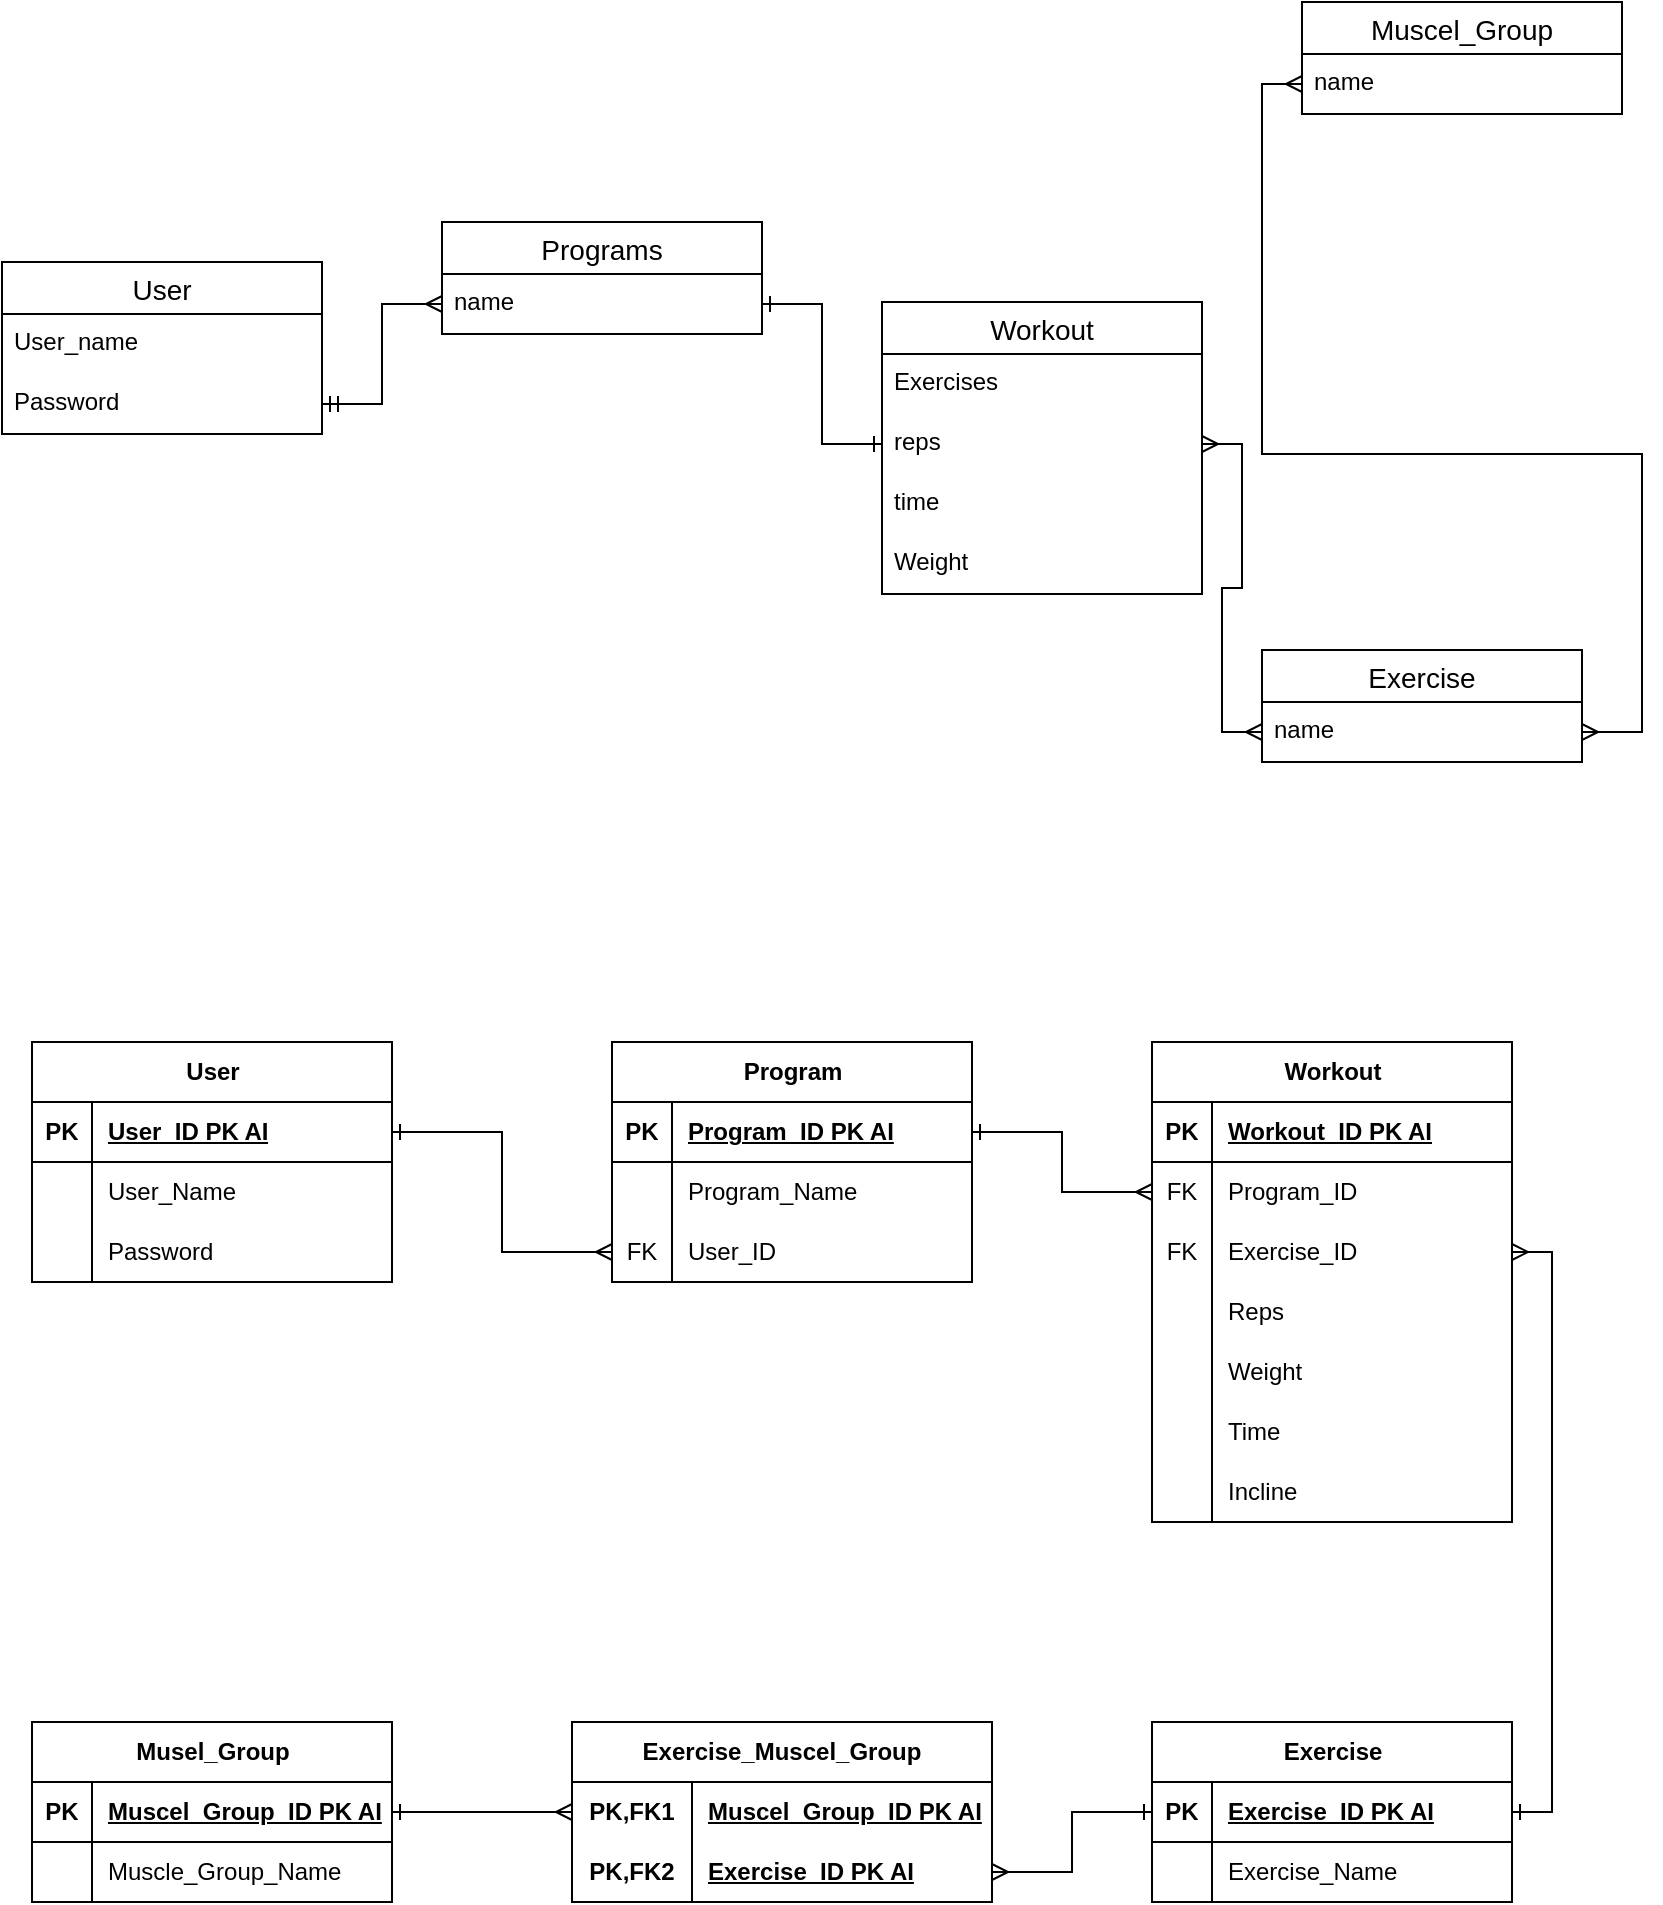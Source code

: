 <mxfile version="22.1.21" type="device">
  <diagram id="R2lEEEUBdFMjLlhIrx00" name="Page-1">
    <mxGraphModel dx="1434" dy="738" grid="1" gridSize="10" guides="1" tooltips="1" connect="1" arrows="1" fold="1" page="1" pageScale="1" pageWidth="850" pageHeight="1100" math="0" shadow="0" extFonts="Permanent Marker^https://fonts.googleapis.com/css?family=Permanent+Marker">
      <root>
        <mxCell id="0" />
        <mxCell id="1" parent="0" />
        <mxCell id="knaeTjWjTSqVI8yWVU_t-1" value="Exercise" style="swimlane;fontStyle=0;childLayout=stackLayout;horizontal=1;startSize=26;horizontalStack=0;resizeParent=1;resizeParentMax=0;resizeLast=0;collapsible=1;marginBottom=0;align=center;fontSize=14;" parent="1" vertex="1">
          <mxGeometry x="660" y="364" width="160" height="56" as="geometry" />
        </mxCell>
        <mxCell id="knaeTjWjTSqVI8yWVU_t-2" value="name" style="text;strokeColor=none;fillColor=none;spacingLeft=4;spacingRight=4;overflow=hidden;rotatable=0;points=[[0,0.5],[1,0.5]];portConstraint=eastwest;fontSize=12;whiteSpace=wrap;html=1;" parent="knaeTjWjTSqVI8yWVU_t-1" vertex="1">
          <mxGeometry y="26" width="160" height="30" as="geometry" />
        </mxCell>
        <mxCell id="knaeTjWjTSqVI8yWVU_t-5" value="Muscel_Group" style="swimlane;fontStyle=0;childLayout=stackLayout;horizontal=1;startSize=26;horizontalStack=0;resizeParent=1;resizeParentMax=0;resizeLast=0;collapsible=1;marginBottom=0;align=center;fontSize=14;" parent="1" vertex="1">
          <mxGeometry x="680" y="40" width="160" height="56" as="geometry" />
        </mxCell>
        <mxCell id="knaeTjWjTSqVI8yWVU_t-6" value="name" style="text;strokeColor=none;fillColor=none;spacingLeft=4;spacingRight=4;overflow=hidden;rotatable=0;points=[[0,0.5],[1,0.5]];portConstraint=eastwest;fontSize=12;whiteSpace=wrap;html=1;" parent="knaeTjWjTSqVI8yWVU_t-5" vertex="1">
          <mxGeometry y="26" width="160" height="30" as="geometry" />
        </mxCell>
        <mxCell id="knaeTjWjTSqVI8yWVU_t-9" value="Programs" style="swimlane;fontStyle=0;childLayout=stackLayout;horizontal=1;startSize=26;horizontalStack=0;resizeParent=1;resizeParentMax=0;resizeLast=0;collapsible=1;marginBottom=0;align=center;fontSize=14;" parent="1" vertex="1">
          <mxGeometry x="250" y="150" width="160" height="56" as="geometry" />
        </mxCell>
        <mxCell id="knaeTjWjTSqVI8yWVU_t-10" value="name" style="text;strokeColor=none;fillColor=none;spacingLeft=4;spacingRight=4;overflow=hidden;rotatable=0;points=[[0,0.5],[1,0.5]];portConstraint=eastwest;fontSize=12;whiteSpace=wrap;html=1;" parent="knaeTjWjTSqVI8yWVU_t-9" vertex="1">
          <mxGeometry y="26" width="160" height="30" as="geometry" />
        </mxCell>
        <mxCell id="knaeTjWjTSqVI8yWVU_t-23" style="edgeStyle=orthogonalEdgeStyle;rounded=0;orthogonalLoop=1;jettySize=auto;html=1;exitX=1;exitY=0.5;exitDx=0;exitDy=0;entryX=0;entryY=0.5;entryDx=0;entryDy=0;endArrow=ERmany;endFill=0;startArrow=ERmany;startFill=0;" parent="1" target="knaeTjWjTSqVI8yWVU_t-6" edge="1" source="knaeTjWjTSqVI8yWVU_t-2">
          <mxGeometry relative="1" as="geometry">
            <mxPoint x="680" y="111" as="targetPoint" />
            <mxPoint x="820" y="435" as="sourcePoint" />
            <Array as="points">
              <mxPoint x="850" y="405" />
              <mxPoint x="850" y="266" />
              <mxPoint x="660" y="266" />
              <mxPoint x="660" y="81" />
            </Array>
          </mxGeometry>
        </mxCell>
        <mxCell id="knaeTjWjTSqVI8yWVU_t-28" value="User" style="swimlane;fontStyle=0;childLayout=stackLayout;horizontal=1;startSize=26;horizontalStack=0;resizeParent=1;resizeParentMax=0;resizeLast=0;collapsible=1;marginBottom=0;align=center;fontSize=14;" parent="1" vertex="1">
          <mxGeometry x="30" y="170" width="160" height="86" as="geometry" />
        </mxCell>
        <mxCell id="knaeTjWjTSqVI8yWVU_t-30" value="User_name" style="text;strokeColor=none;fillColor=none;spacingLeft=4;spacingRight=4;overflow=hidden;rotatable=0;points=[[0,0.5],[1,0.5]];portConstraint=eastwest;fontSize=12;whiteSpace=wrap;html=1;" parent="knaeTjWjTSqVI8yWVU_t-28" vertex="1">
          <mxGeometry y="26" width="160" height="30" as="geometry" />
        </mxCell>
        <mxCell id="knaeTjWjTSqVI8yWVU_t-31" value="Password" style="text;strokeColor=none;fillColor=none;spacingLeft=4;spacingRight=4;overflow=hidden;rotatable=0;points=[[0,0.5],[1,0.5]];portConstraint=eastwest;fontSize=12;whiteSpace=wrap;html=1;" parent="knaeTjWjTSqVI8yWVU_t-28" vertex="1">
          <mxGeometry y="56" width="160" height="30" as="geometry" />
        </mxCell>
        <mxCell id="knaeTjWjTSqVI8yWVU_t-34" style="edgeStyle=orthogonalEdgeStyle;rounded=0;orthogonalLoop=1;jettySize=auto;html=1;exitX=1;exitY=0.5;exitDx=0;exitDy=0;entryX=0;entryY=0.5;entryDx=0;entryDy=0;endArrow=ERmany;endFill=0;startArrow=ERmandOne;startFill=0;" parent="1" source="knaeTjWjTSqVI8yWVU_t-31" target="knaeTjWjTSqVI8yWVU_t-10" edge="1">
          <mxGeometry relative="1" as="geometry">
            <mxPoint x="360" y="331" as="targetPoint" />
          </mxGeometry>
        </mxCell>
        <mxCell id="knaeTjWjTSqVI8yWVU_t-35" value="Workout" style="swimlane;fontStyle=0;childLayout=stackLayout;horizontal=1;startSize=26;horizontalStack=0;resizeParent=1;resizeParentMax=0;resizeLast=0;collapsible=1;marginBottom=0;align=center;fontSize=14;" parent="1" vertex="1">
          <mxGeometry x="470" y="190" width="160" height="146" as="geometry" />
        </mxCell>
        <mxCell id="knaeTjWjTSqVI8yWVU_t-36" value="Exercises" style="text;strokeColor=none;fillColor=none;spacingLeft=4;spacingRight=4;overflow=hidden;rotatable=0;points=[[0,0.5],[1,0.5]];portConstraint=eastwest;fontSize=12;whiteSpace=wrap;html=1;" parent="knaeTjWjTSqVI8yWVU_t-35" vertex="1">
          <mxGeometry y="26" width="160" height="30" as="geometry" />
        </mxCell>
        <mxCell id="knaeTjWjTSqVI8yWVU_t-37" value="reps" style="text;strokeColor=none;fillColor=none;spacingLeft=4;spacingRight=4;overflow=hidden;rotatable=0;points=[[0,0.5],[1,0.5]];portConstraint=eastwest;fontSize=12;whiteSpace=wrap;html=1;" parent="knaeTjWjTSqVI8yWVU_t-35" vertex="1">
          <mxGeometry y="56" width="160" height="30" as="geometry" />
        </mxCell>
        <mxCell id="knaeTjWjTSqVI8yWVU_t-38" value="time" style="text;strokeColor=none;fillColor=none;spacingLeft=4;spacingRight=4;overflow=hidden;rotatable=0;points=[[0,0.5],[1,0.5]];portConstraint=eastwest;fontSize=12;whiteSpace=wrap;html=1;" parent="knaeTjWjTSqVI8yWVU_t-35" vertex="1">
          <mxGeometry y="86" width="160" height="30" as="geometry" />
        </mxCell>
        <mxCell id="knaeTjWjTSqVI8yWVU_t-39" value="Weight" style="text;strokeColor=none;fillColor=none;spacingLeft=4;spacingRight=4;overflow=hidden;rotatable=0;points=[[0,0.5],[1,0.5]];portConstraint=eastwest;fontSize=12;whiteSpace=wrap;html=1;" parent="knaeTjWjTSqVI8yWVU_t-35" vertex="1">
          <mxGeometry y="116" width="160" height="30" as="geometry" />
        </mxCell>
        <mxCell id="knaeTjWjTSqVI8yWVU_t-44" style="edgeStyle=orthogonalEdgeStyle;rounded=0;orthogonalLoop=1;jettySize=auto;html=1;entryX=1;entryY=0.5;entryDx=0;entryDy=0;endArrow=ERmany;endFill=0;startArrow=ERmany;startFill=0;exitX=0;exitY=0.5;exitDx=0;exitDy=0;" parent="1" source="knaeTjWjTSqVI8yWVU_t-2" target="knaeTjWjTSqVI8yWVU_t-37" edge="1">
          <mxGeometry relative="1" as="geometry">
            <mxPoint x="660" y="435" as="sourcePoint" />
          </mxGeometry>
        </mxCell>
        <mxCell id="knaeTjWjTSqVI8yWVU_t-45" style="edgeStyle=orthogonalEdgeStyle;rounded=0;orthogonalLoop=1;jettySize=auto;html=1;exitX=0;exitY=0.5;exitDx=0;exitDy=0;entryX=1;entryY=0.5;entryDx=0;entryDy=0;endArrow=ERone;endFill=0;startArrow=ERone;startFill=0;" parent="1" source="knaeTjWjTSqVI8yWVU_t-37" target="knaeTjWjTSqVI8yWVU_t-10" edge="1">
          <mxGeometry relative="1" as="geometry" />
        </mxCell>
        <mxCell id="HT479ti-aHs7wl21os6A-25" value="User" style="shape=table;startSize=30;container=1;collapsible=1;childLayout=tableLayout;fixedRows=1;rowLines=0;fontStyle=1;align=center;resizeLast=1;html=1;" parent="1" vertex="1">
          <mxGeometry x="45" y="560" width="180" height="120" as="geometry" />
        </mxCell>
        <mxCell id="HT479ti-aHs7wl21os6A-26" value="" style="shape=tableRow;horizontal=0;startSize=0;swimlaneHead=0;swimlaneBody=0;fillColor=none;collapsible=0;dropTarget=0;points=[[0,0.5],[1,0.5]];portConstraint=eastwest;top=0;left=0;right=0;bottom=1;" parent="HT479ti-aHs7wl21os6A-25" vertex="1">
          <mxGeometry y="30" width="180" height="30" as="geometry" />
        </mxCell>
        <mxCell id="HT479ti-aHs7wl21os6A-27" value="PK" style="shape=partialRectangle;connectable=0;fillColor=none;top=0;left=0;bottom=0;right=0;fontStyle=1;overflow=hidden;whiteSpace=wrap;html=1;" parent="HT479ti-aHs7wl21os6A-26" vertex="1">
          <mxGeometry width="30" height="30" as="geometry">
            <mxRectangle width="30" height="30" as="alternateBounds" />
          </mxGeometry>
        </mxCell>
        <mxCell id="HT479ti-aHs7wl21os6A-28" value="User_ID PK AI" style="shape=partialRectangle;connectable=0;fillColor=none;top=0;left=0;bottom=0;right=0;align=left;spacingLeft=6;fontStyle=5;overflow=hidden;whiteSpace=wrap;html=1;" parent="HT479ti-aHs7wl21os6A-26" vertex="1">
          <mxGeometry x="30" width="150" height="30" as="geometry">
            <mxRectangle width="150" height="30" as="alternateBounds" />
          </mxGeometry>
        </mxCell>
        <mxCell id="HT479ti-aHs7wl21os6A-29" value="" style="shape=tableRow;horizontal=0;startSize=0;swimlaneHead=0;swimlaneBody=0;fillColor=none;collapsible=0;dropTarget=0;points=[[0,0.5],[1,0.5]];portConstraint=eastwest;top=0;left=0;right=0;bottom=0;" parent="HT479ti-aHs7wl21os6A-25" vertex="1">
          <mxGeometry y="60" width="180" height="30" as="geometry" />
        </mxCell>
        <mxCell id="HT479ti-aHs7wl21os6A-30" value="" style="shape=partialRectangle;connectable=0;fillColor=none;top=0;left=0;bottom=0;right=0;editable=1;overflow=hidden;whiteSpace=wrap;html=1;" parent="HT479ti-aHs7wl21os6A-29" vertex="1">
          <mxGeometry width="30" height="30" as="geometry">
            <mxRectangle width="30" height="30" as="alternateBounds" />
          </mxGeometry>
        </mxCell>
        <mxCell id="HT479ti-aHs7wl21os6A-31" value="User_Name" style="shape=partialRectangle;connectable=0;fillColor=none;top=0;left=0;bottom=0;right=0;align=left;spacingLeft=6;overflow=hidden;whiteSpace=wrap;html=1;" parent="HT479ti-aHs7wl21os6A-29" vertex="1">
          <mxGeometry x="30" width="150" height="30" as="geometry">
            <mxRectangle width="150" height="30" as="alternateBounds" />
          </mxGeometry>
        </mxCell>
        <mxCell id="HT479ti-aHs7wl21os6A-32" value="" style="shape=tableRow;horizontal=0;startSize=0;swimlaneHead=0;swimlaneBody=0;fillColor=none;collapsible=0;dropTarget=0;points=[[0,0.5],[1,0.5]];portConstraint=eastwest;top=0;left=0;right=0;bottom=0;" parent="HT479ti-aHs7wl21os6A-25" vertex="1">
          <mxGeometry y="90" width="180" height="30" as="geometry" />
        </mxCell>
        <mxCell id="HT479ti-aHs7wl21os6A-33" value="" style="shape=partialRectangle;connectable=0;fillColor=none;top=0;left=0;bottom=0;right=0;editable=1;overflow=hidden;whiteSpace=wrap;html=1;" parent="HT479ti-aHs7wl21os6A-32" vertex="1">
          <mxGeometry width="30" height="30" as="geometry">
            <mxRectangle width="30" height="30" as="alternateBounds" />
          </mxGeometry>
        </mxCell>
        <mxCell id="HT479ti-aHs7wl21os6A-34" value="Password" style="shape=partialRectangle;connectable=0;fillColor=none;top=0;left=0;bottom=0;right=0;align=left;spacingLeft=6;overflow=hidden;whiteSpace=wrap;html=1;" parent="HT479ti-aHs7wl21os6A-32" vertex="1">
          <mxGeometry x="30" width="150" height="30" as="geometry">
            <mxRectangle width="150" height="30" as="alternateBounds" />
          </mxGeometry>
        </mxCell>
        <mxCell id="HT479ti-aHs7wl21os6A-38" value="Program" style="shape=table;startSize=30;container=1;collapsible=1;childLayout=tableLayout;fixedRows=1;rowLines=0;fontStyle=1;align=center;resizeLast=1;html=1;" parent="1" vertex="1">
          <mxGeometry x="335" y="560" width="180" height="120" as="geometry" />
        </mxCell>
        <mxCell id="HT479ti-aHs7wl21os6A-39" value="" style="shape=tableRow;horizontal=0;startSize=0;swimlaneHead=0;swimlaneBody=0;fillColor=none;collapsible=0;dropTarget=0;points=[[0,0.5],[1,0.5]];portConstraint=eastwest;top=0;left=0;right=0;bottom=1;" parent="HT479ti-aHs7wl21os6A-38" vertex="1">
          <mxGeometry y="30" width="180" height="30" as="geometry" />
        </mxCell>
        <mxCell id="HT479ti-aHs7wl21os6A-40" value="PK" style="shape=partialRectangle;connectable=0;fillColor=none;top=0;left=0;bottom=0;right=0;fontStyle=1;overflow=hidden;whiteSpace=wrap;html=1;" parent="HT479ti-aHs7wl21os6A-39" vertex="1">
          <mxGeometry width="30" height="30" as="geometry">
            <mxRectangle width="30" height="30" as="alternateBounds" />
          </mxGeometry>
        </mxCell>
        <mxCell id="HT479ti-aHs7wl21os6A-41" value="Program_ID PK AI" style="shape=partialRectangle;connectable=0;fillColor=none;top=0;left=0;bottom=0;right=0;align=left;spacingLeft=6;fontStyle=5;overflow=hidden;whiteSpace=wrap;html=1;" parent="HT479ti-aHs7wl21os6A-39" vertex="1">
          <mxGeometry x="30" width="150" height="30" as="geometry">
            <mxRectangle width="150" height="30" as="alternateBounds" />
          </mxGeometry>
        </mxCell>
        <mxCell id="HT479ti-aHs7wl21os6A-42" value="" style="shape=tableRow;horizontal=0;startSize=0;swimlaneHead=0;swimlaneBody=0;fillColor=none;collapsible=0;dropTarget=0;points=[[0,0.5],[1,0.5]];portConstraint=eastwest;top=0;left=0;right=0;bottom=0;" parent="HT479ti-aHs7wl21os6A-38" vertex="1">
          <mxGeometry y="60" width="180" height="30" as="geometry" />
        </mxCell>
        <mxCell id="HT479ti-aHs7wl21os6A-43" value="" style="shape=partialRectangle;connectable=0;fillColor=none;top=0;left=0;bottom=0;right=0;editable=1;overflow=hidden;whiteSpace=wrap;html=1;" parent="HT479ti-aHs7wl21os6A-42" vertex="1">
          <mxGeometry width="30" height="30" as="geometry">
            <mxRectangle width="30" height="30" as="alternateBounds" />
          </mxGeometry>
        </mxCell>
        <mxCell id="HT479ti-aHs7wl21os6A-44" value="Program_Name" style="shape=partialRectangle;connectable=0;fillColor=none;top=0;left=0;bottom=0;right=0;align=left;spacingLeft=6;overflow=hidden;whiteSpace=wrap;html=1;" parent="HT479ti-aHs7wl21os6A-42" vertex="1">
          <mxGeometry x="30" width="150" height="30" as="geometry">
            <mxRectangle width="150" height="30" as="alternateBounds" />
          </mxGeometry>
        </mxCell>
        <mxCell id="HT479ti-aHs7wl21os6A-45" value="" style="shape=tableRow;horizontal=0;startSize=0;swimlaneHead=0;swimlaneBody=0;fillColor=none;collapsible=0;dropTarget=0;points=[[0,0.5],[1,0.5]];portConstraint=eastwest;top=0;left=0;right=0;bottom=0;" parent="HT479ti-aHs7wl21os6A-38" vertex="1">
          <mxGeometry y="90" width="180" height="30" as="geometry" />
        </mxCell>
        <mxCell id="HT479ti-aHs7wl21os6A-46" value="FK" style="shape=partialRectangle;connectable=0;fillColor=none;top=0;left=0;bottom=0;right=0;editable=1;overflow=hidden;whiteSpace=wrap;html=1;" parent="HT479ti-aHs7wl21os6A-45" vertex="1">
          <mxGeometry width="30" height="30" as="geometry">
            <mxRectangle width="30" height="30" as="alternateBounds" />
          </mxGeometry>
        </mxCell>
        <mxCell id="HT479ti-aHs7wl21os6A-47" value="User_ID" style="shape=partialRectangle;connectable=0;fillColor=none;top=0;left=0;bottom=0;right=0;align=left;spacingLeft=6;overflow=hidden;whiteSpace=wrap;html=1;" parent="HT479ti-aHs7wl21os6A-45" vertex="1">
          <mxGeometry x="30" width="150" height="30" as="geometry">
            <mxRectangle width="150" height="30" as="alternateBounds" />
          </mxGeometry>
        </mxCell>
        <mxCell id="HT479ti-aHs7wl21os6A-51" value="Exercise" style="shape=table;startSize=30;container=1;collapsible=1;childLayout=tableLayout;fixedRows=1;rowLines=0;fontStyle=1;align=center;resizeLast=1;html=1;" parent="1" vertex="1">
          <mxGeometry x="605" y="900" width="180" height="90" as="geometry" />
        </mxCell>
        <mxCell id="HT479ti-aHs7wl21os6A-52" value="" style="shape=tableRow;horizontal=0;startSize=0;swimlaneHead=0;swimlaneBody=0;fillColor=none;collapsible=0;dropTarget=0;points=[[0,0.5],[1,0.5]];portConstraint=eastwest;top=0;left=0;right=0;bottom=1;" parent="HT479ti-aHs7wl21os6A-51" vertex="1">
          <mxGeometry y="30" width="180" height="30" as="geometry" />
        </mxCell>
        <mxCell id="HT479ti-aHs7wl21os6A-53" value="PK" style="shape=partialRectangle;connectable=0;fillColor=none;top=0;left=0;bottom=0;right=0;fontStyle=1;overflow=hidden;whiteSpace=wrap;html=1;" parent="HT479ti-aHs7wl21os6A-52" vertex="1">
          <mxGeometry width="30" height="30" as="geometry">
            <mxRectangle width="30" height="30" as="alternateBounds" />
          </mxGeometry>
        </mxCell>
        <mxCell id="HT479ti-aHs7wl21os6A-54" value="Exercise_ID PK AI" style="shape=partialRectangle;connectable=0;fillColor=none;top=0;left=0;bottom=0;right=0;align=left;spacingLeft=6;fontStyle=5;overflow=hidden;whiteSpace=wrap;html=1;" parent="HT479ti-aHs7wl21os6A-52" vertex="1">
          <mxGeometry x="30" width="150" height="30" as="geometry">
            <mxRectangle width="150" height="30" as="alternateBounds" />
          </mxGeometry>
        </mxCell>
        <mxCell id="HT479ti-aHs7wl21os6A-55" value="" style="shape=tableRow;horizontal=0;startSize=0;swimlaneHead=0;swimlaneBody=0;fillColor=none;collapsible=0;dropTarget=0;points=[[0,0.5],[1,0.5]];portConstraint=eastwest;top=0;left=0;right=0;bottom=0;" parent="HT479ti-aHs7wl21os6A-51" vertex="1">
          <mxGeometry y="60" width="180" height="30" as="geometry" />
        </mxCell>
        <mxCell id="HT479ti-aHs7wl21os6A-56" value="" style="shape=partialRectangle;connectable=0;fillColor=none;top=0;left=0;bottom=0;right=0;editable=1;overflow=hidden;whiteSpace=wrap;html=1;" parent="HT479ti-aHs7wl21os6A-55" vertex="1">
          <mxGeometry width="30" height="30" as="geometry">
            <mxRectangle width="30" height="30" as="alternateBounds" />
          </mxGeometry>
        </mxCell>
        <mxCell id="HT479ti-aHs7wl21os6A-57" value="Exercise_Name" style="shape=partialRectangle;connectable=0;fillColor=none;top=0;left=0;bottom=0;right=0;align=left;spacingLeft=6;overflow=hidden;whiteSpace=wrap;html=1;" parent="HT479ti-aHs7wl21os6A-55" vertex="1">
          <mxGeometry x="30" width="150" height="30" as="geometry">
            <mxRectangle width="150" height="30" as="alternateBounds" />
          </mxGeometry>
        </mxCell>
        <mxCell id="HT479ti-aHs7wl21os6A-64" value="Workout" style="shape=table;startSize=30;container=1;collapsible=1;childLayout=tableLayout;fixedRows=1;rowLines=0;fontStyle=1;align=center;resizeLast=1;html=1;" parent="1" vertex="1">
          <mxGeometry x="605" y="560" width="180" height="240" as="geometry" />
        </mxCell>
        <mxCell id="HT479ti-aHs7wl21os6A-65" value="" style="shape=tableRow;horizontal=0;startSize=0;swimlaneHead=0;swimlaneBody=0;fillColor=none;collapsible=0;dropTarget=0;points=[[0,0.5],[1,0.5]];portConstraint=eastwest;top=0;left=0;right=0;bottom=1;" parent="HT479ti-aHs7wl21os6A-64" vertex="1">
          <mxGeometry y="30" width="180" height="30" as="geometry" />
        </mxCell>
        <mxCell id="HT479ti-aHs7wl21os6A-66" value="PK" style="shape=partialRectangle;connectable=0;fillColor=none;top=0;left=0;bottom=0;right=0;fontStyle=1;overflow=hidden;whiteSpace=wrap;html=1;" parent="HT479ti-aHs7wl21os6A-65" vertex="1">
          <mxGeometry width="30" height="30" as="geometry">
            <mxRectangle width="30" height="30" as="alternateBounds" />
          </mxGeometry>
        </mxCell>
        <mxCell id="HT479ti-aHs7wl21os6A-67" value="Workout_ID PK AI" style="shape=partialRectangle;connectable=0;fillColor=none;top=0;left=0;bottom=0;right=0;align=left;spacingLeft=6;fontStyle=5;overflow=hidden;whiteSpace=wrap;html=1;" parent="HT479ti-aHs7wl21os6A-65" vertex="1">
          <mxGeometry x="30" width="150" height="30" as="geometry">
            <mxRectangle width="150" height="30" as="alternateBounds" />
          </mxGeometry>
        </mxCell>
        <mxCell id="HT479ti-aHs7wl21os6A-68" value="" style="shape=tableRow;horizontal=0;startSize=0;swimlaneHead=0;swimlaneBody=0;fillColor=none;collapsible=0;dropTarget=0;points=[[0,0.5],[1,0.5]];portConstraint=eastwest;top=0;left=0;right=0;bottom=0;" parent="HT479ti-aHs7wl21os6A-64" vertex="1">
          <mxGeometry y="60" width="180" height="30" as="geometry" />
        </mxCell>
        <mxCell id="HT479ti-aHs7wl21os6A-69" value="FK" style="shape=partialRectangle;connectable=0;fillColor=none;top=0;left=0;bottom=0;right=0;editable=1;overflow=hidden;whiteSpace=wrap;html=1;" parent="HT479ti-aHs7wl21os6A-68" vertex="1">
          <mxGeometry width="30" height="30" as="geometry">
            <mxRectangle width="30" height="30" as="alternateBounds" />
          </mxGeometry>
        </mxCell>
        <mxCell id="HT479ti-aHs7wl21os6A-70" value="Program_ID" style="shape=partialRectangle;connectable=0;fillColor=none;top=0;left=0;bottom=0;right=0;align=left;spacingLeft=6;overflow=hidden;whiteSpace=wrap;html=1;" parent="HT479ti-aHs7wl21os6A-68" vertex="1">
          <mxGeometry x="30" width="150" height="30" as="geometry">
            <mxRectangle width="150" height="30" as="alternateBounds" />
          </mxGeometry>
        </mxCell>
        <mxCell id="HT479ti-aHs7wl21os6A-71" value="" style="shape=tableRow;horizontal=0;startSize=0;swimlaneHead=0;swimlaneBody=0;fillColor=none;collapsible=0;dropTarget=0;points=[[0,0.5],[1,0.5]];portConstraint=eastwest;top=0;left=0;right=0;bottom=0;" parent="HT479ti-aHs7wl21os6A-64" vertex="1">
          <mxGeometry y="90" width="180" height="30" as="geometry" />
        </mxCell>
        <mxCell id="HT479ti-aHs7wl21os6A-72" value="FK" style="shape=partialRectangle;connectable=0;fillColor=none;top=0;left=0;bottom=0;right=0;editable=1;overflow=hidden;whiteSpace=wrap;html=1;" parent="HT479ti-aHs7wl21os6A-71" vertex="1">
          <mxGeometry width="30" height="30" as="geometry">
            <mxRectangle width="30" height="30" as="alternateBounds" />
          </mxGeometry>
        </mxCell>
        <mxCell id="HT479ti-aHs7wl21os6A-73" value="Exercise_ID" style="shape=partialRectangle;connectable=0;fillColor=none;top=0;left=0;bottom=0;right=0;align=left;spacingLeft=6;overflow=hidden;whiteSpace=wrap;html=1;" parent="HT479ti-aHs7wl21os6A-71" vertex="1">
          <mxGeometry x="30" width="150" height="30" as="geometry">
            <mxRectangle width="150" height="30" as="alternateBounds" />
          </mxGeometry>
        </mxCell>
        <mxCell id="HT479ti-aHs7wl21os6A-74" value="" style="shape=tableRow;horizontal=0;startSize=0;swimlaneHead=0;swimlaneBody=0;fillColor=none;collapsible=0;dropTarget=0;points=[[0,0.5],[1,0.5]];portConstraint=eastwest;top=0;left=0;right=0;bottom=0;" parent="HT479ti-aHs7wl21os6A-64" vertex="1">
          <mxGeometry y="120" width="180" height="30" as="geometry" />
        </mxCell>
        <mxCell id="HT479ti-aHs7wl21os6A-75" value="" style="shape=partialRectangle;connectable=0;fillColor=none;top=0;left=0;bottom=0;right=0;editable=1;overflow=hidden;whiteSpace=wrap;html=1;" parent="HT479ti-aHs7wl21os6A-74" vertex="1">
          <mxGeometry width="30" height="30" as="geometry">
            <mxRectangle width="30" height="30" as="alternateBounds" />
          </mxGeometry>
        </mxCell>
        <mxCell id="HT479ti-aHs7wl21os6A-76" value="Reps" style="shape=partialRectangle;connectable=0;fillColor=none;top=0;left=0;bottom=0;right=0;align=left;spacingLeft=6;overflow=hidden;whiteSpace=wrap;html=1;" parent="HT479ti-aHs7wl21os6A-74" vertex="1">
          <mxGeometry x="30" width="150" height="30" as="geometry">
            <mxRectangle width="150" height="30" as="alternateBounds" />
          </mxGeometry>
        </mxCell>
        <mxCell id="HT479ti-aHs7wl21os6A-104" value="" style="shape=tableRow;horizontal=0;startSize=0;swimlaneHead=0;swimlaneBody=0;fillColor=none;collapsible=0;dropTarget=0;points=[[0,0.5],[1,0.5]];portConstraint=eastwest;top=0;left=0;right=0;bottom=0;" parent="HT479ti-aHs7wl21os6A-64" vertex="1">
          <mxGeometry y="150" width="180" height="30" as="geometry" />
        </mxCell>
        <mxCell id="HT479ti-aHs7wl21os6A-105" value="" style="shape=partialRectangle;connectable=0;fillColor=none;top=0;left=0;bottom=0;right=0;editable=1;overflow=hidden;whiteSpace=wrap;html=1;" parent="HT479ti-aHs7wl21os6A-104" vertex="1">
          <mxGeometry width="30" height="30" as="geometry">
            <mxRectangle width="30" height="30" as="alternateBounds" />
          </mxGeometry>
        </mxCell>
        <mxCell id="HT479ti-aHs7wl21os6A-106" value="Weight" style="shape=partialRectangle;connectable=0;fillColor=none;top=0;left=0;bottom=0;right=0;align=left;spacingLeft=6;overflow=hidden;whiteSpace=wrap;html=1;" parent="HT479ti-aHs7wl21os6A-104" vertex="1">
          <mxGeometry x="30" width="150" height="30" as="geometry">
            <mxRectangle width="150" height="30" as="alternateBounds" />
          </mxGeometry>
        </mxCell>
        <mxCell id="HT479ti-aHs7wl21os6A-107" value="" style="shape=tableRow;horizontal=0;startSize=0;swimlaneHead=0;swimlaneBody=0;fillColor=none;collapsible=0;dropTarget=0;points=[[0,0.5],[1,0.5]];portConstraint=eastwest;top=0;left=0;right=0;bottom=0;" parent="HT479ti-aHs7wl21os6A-64" vertex="1">
          <mxGeometry y="180" width="180" height="30" as="geometry" />
        </mxCell>
        <mxCell id="HT479ti-aHs7wl21os6A-108" value="" style="shape=partialRectangle;connectable=0;fillColor=none;top=0;left=0;bottom=0;right=0;editable=1;overflow=hidden;whiteSpace=wrap;html=1;" parent="HT479ti-aHs7wl21os6A-107" vertex="1">
          <mxGeometry width="30" height="30" as="geometry">
            <mxRectangle width="30" height="30" as="alternateBounds" />
          </mxGeometry>
        </mxCell>
        <mxCell id="HT479ti-aHs7wl21os6A-109" value="Time" style="shape=partialRectangle;connectable=0;fillColor=none;top=0;left=0;bottom=0;right=0;align=left;spacingLeft=6;overflow=hidden;whiteSpace=wrap;html=1;" parent="HT479ti-aHs7wl21os6A-107" vertex="1">
          <mxGeometry x="30" width="150" height="30" as="geometry">
            <mxRectangle width="150" height="30" as="alternateBounds" />
          </mxGeometry>
        </mxCell>
        <mxCell id="HT479ti-aHs7wl21os6A-110" value="" style="shape=tableRow;horizontal=0;startSize=0;swimlaneHead=0;swimlaneBody=0;fillColor=none;collapsible=0;dropTarget=0;points=[[0,0.5],[1,0.5]];portConstraint=eastwest;top=0;left=0;right=0;bottom=0;" parent="HT479ti-aHs7wl21os6A-64" vertex="1">
          <mxGeometry y="210" width="180" height="30" as="geometry" />
        </mxCell>
        <mxCell id="HT479ti-aHs7wl21os6A-111" value="" style="shape=partialRectangle;connectable=0;fillColor=none;top=0;left=0;bottom=0;right=0;editable=1;overflow=hidden;whiteSpace=wrap;html=1;" parent="HT479ti-aHs7wl21os6A-110" vertex="1">
          <mxGeometry width="30" height="30" as="geometry">
            <mxRectangle width="30" height="30" as="alternateBounds" />
          </mxGeometry>
        </mxCell>
        <mxCell id="HT479ti-aHs7wl21os6A-112" value="Incline" style="shape=partialRectangle;connectable=0;fillColor=none;top=0;left=0;bottom=0;right=0;align=left;spacingLeft=6;overflow=hidden;whiteSpace=wrap;html=1;" parent="HT479ti-aHs7wl21os6A-110" vertex="1">
          <mxGeometry x="30" width="150" height="30" as="geometry">
            <mxRectangle width="150" height="30" as="alternateBounds" />
          </mxGeometry>
        </mxCell>
        <mxCell id="HT479ti-aHs7wl21os6A-77" value="Musel_Group" style="shape=table;startSize=30;container=1;collapsible=1;childLayout=tableLayout;fixedRows=1;rowLines=0;fontStyle=1;align=center;resizeLast=1;html=1;" parent="1" vertex="1">
          <mxGeometry x="45" y="900" width="180" height="90" as="geometry" />
        </mxCell>
        <mxCell id="HT479ti-aHs7wl21os6A-78" value="" style="shape=tableRow;horizontal=0;startSize=0;swimlaneHead=0;swimlaneBody=0;fillColor=none;collapsible=0;dropTarget=0;points=[[0,0.5],[1,0.5]];portConstraint=eastwest;top=0;left=0;right=0;bottom=1;" parent="HT479ti-aHs7wl21os6A-77" vertex="1">
          <mxGeometry y="30" width="180" height="30" as="geometry" />
        </mxCell>
        <mxCell id="HT479ti-aHs7wl21os6A-79" value="PK" style="shape=partialRectangle;connectable=0;fillColor=none;top=0;left=0;bottom=0;right=0;fontStyle=1;overflow=hidden;whiteSpace=wrap;html=1;" parent="HT479ti-aHs7wl21os6A-78" vertex="1">
          <mxGeometry width="30" height="30" as="geometry">
            <mxRectangle width="30" height="30" as="alternateBounds" />
          </mxGeometry>
        </mxCell>
        <mxCell id="HT479ti-aHs7wl21os6A-80" value="Muscel_Group_ID PK AI" style="shape=partialRectangle;connectable=0;fillColor=none;top=0;left=0;bottom=0;right=0;align=left;spacingLeft=6;fontStyle=5;overflow=hidden;whiteSpace=wrap;html=1;" parent="HT479ti-aHs7wl21os6A-78" vertex="1">
          <mxGeometry x="30" width="150" height="30" as="geometry">
            <mxRectangle width="150" height="30" as="alternateBounds" />
          </mxGeometry>
        </mxCell>
        <mxCell id="HT479ti-aHs7wl21os6A-81" value="" style="shape=tableRow;horizontal=0;startSize=0;swimlaneHead=0;swimlaneBody=0;fillColor=none;collapsible=0;dropTarget=0;points=[[0,0.5],[1,0.5]];portConstraint=eastwest;top=0;left=0;right=0;bottom=0;" parent="HT479ti-aHs7wl21os6A-77" vertex="1">
          <mxGeometry y="60" width="180" height="30" as="geometry" />
        </mxCell>
        <mxCell id="HT479ti-aHs7wl21os6A-82" value="" style="shape=partialRectangle;connectable=0;fillColor=none;top=0;left=0;bottom=0;right=0;editable=1;overflow=hidden;whiteSpace=wrap;html=1;" parent="HT479ti-aHs7wl21os6A-81" vertex="1">
          <mxGeometry width="30" height="30" as="geometry">
            <mxRectangle width="30" height="30" as="alternateBounds" />
          </mxGeometry>
        </mxCell>
        <mxCell id="HT479ti-aHs7wl21os6A-83" value="Muscle_Group_Name" style="shape=partialRectangle;connectable=0;fillColor=none;top=0;left=0;bottom=0;right=0;align=left;spacingLeft=6;overflow=hidden;whiteSpace=wrap;html=1;" parent="HT479ti-aHs7wl21os6A-81" vertex="1">
          <mxGeometry x="30" width="150" height="30" as="geometry">
            <mxRectangle width="150" height="30" as="alternateBounds" />
          </mxGeometry>
        </mxCell>
        <mxCell id="HT479ti-aHs7wl21os6A-90" style="edgeStyle=orthogonalEdgeStyle;rounded=0;orthogonalLoop=1;jettySize=auto;html=1;exitX=1;exitY=0.5;exitDx=0;exitDy=0;entryX=0;entryY=0.5;entryDx=0;entryDy=0;endArrow=ERmany;endFill=0;startArrow=ERone;startFill=0;" parent="1" source="HT479ti-aHs7wl21os6A-26" target="HT479ti-aHs7wl21os6A-45" edge="1">
          <mxGeometry relative="1" as="geometry" />
        </mxCell>
        <mxCell id="HT479ti-aHs7wl21os6A-113" style="edgeStyle=orthogonalEdgeStyle;rounded=0;orthogonalLoop=1;jettySize=auto;html=1;exitX=1;exitY=0.5;exitDx=0;exitDy=0;entryX=0;entryY=0.5;entryDx=0;entryDy=0;endArrow=ERmany;endFill=0;startArrow=ERone;startFill=0;" parent="1" source="HT479ti-aHs7wl21os6A-39" target="HT479ti-aHs7wl21os6A-68" edge="1">
          <mxGeometry relative="1" as="geometry" />
        </mxCell>
        <mxCell id="HT479ti-aHs7wl21os6A-116" style="edgeStyle=orthogonalEdgeStyle;rounded=0;orthogonalLoop=1;jettySize=auto;html=1;exitX=1;exitY=0.5;exitDx=0;exitDy=0;entryX=1;entryY=0.5;entryDx=0;entryDy=0;endArrow=ERone;endFill=0;startArrow=ERmany;startFill=0;" parent="1" source="HT479ti-aHs7wl21os6A-71" target="HT479ti-aHs7wl21os6A-52" edge="1">
          <mxGeometry relative="1" as="geometry" />
        </mxCell>
        <mxCell id="HT479ti-aHs7wl21os6A-117" value="Exercise_Muscel_Group" style="shape=table;startSize=30;container=1;collapsible=1;childLayout=tableLayout;fixedRows=1;rowLines=0;fontStyle=1;align=center;resizeLast=1;html=1;whiteSpace=wrap;" parent="1" vertex="1">
          <mxGeometry x="315" y="900" width="210" height="90" as="geometry" />
        </mxCell>
        <mxCell id="HT479ti-aHs7wl21os6A-118" value="" style="shape=tableRow;horizontal=0;startSize=0;swimlaneHead=0;swimlaneBody=0;fillColor=none;collapsible=0;dropTarget=0;points=[[0,0.5],[1,0.5]];portConstraint=eastwest;top=0;left=0;right=0;bottom=0;html=1;" parent="HT479ti-aHs7wl21os6A-117" vertex="1">
          <mxGeometry y="30" width="210" height="30" as="geometry" />
        </mxCell>
        <mxCell id="HT479ti-aHs7wl21os6A-119" value="PK,FK1" style="shape=partialRectangle;connectable=0;fillColor=none;top=0;left=0;bottom=0;right=0;fontStyle=1;overflow=hidden;html=1;whiteSpace=wrap;" parent="HT479ti-aHs7wl21os6A-118" vertex="1">
          <mxGeometry width="60" height="30" as="geometry">
            <mxRectangle width="60" height="30" as="alternateBounds" />
          </mxGeometry>
        </mxCell>
        <mxCell id="HT479ti-aHs7wl21os6A-120" value="Muscel_Group_ID PK AI" style="shape=partialRectangle;connectable=0;fillColor=none;top=0;left=0;bottom=0;right=0;align=left;spacingLeft=6;fontStyle=5;overflow=hidden;html=1;whiteSpace=wrap;" parent="HT479ti-aHs7wl21os6A-118" vertex="1">
          <mxGeometry x="60" width="150" height="30" as="geometry">
            <mxRectangle width="150" height="30" as="alternateBounds" />
          </mxGeometry>
        </mxCell>
        <mxCell id="HT479ti-aHs7wl21os6A-121" value="" style="shape=tableRow;horizontal=0;startSize=0;swimlaneHead=0;swimlaneBody=0;fillColor=none;collapsible=0;dropTarget=0;points=[[0,0.5],[1,0.5]];portConstraint=eastwest;top=0;left=0;right=0;bottom=1;html=1;" parent="HT479ti-aHs7wl21os6A-117" vertex="1">
          <mxGeometry y="60" width="210" height="30" as="geometry" />
        </mxCell>
        <mxCell id="HT479ti-aHs7wl21os6A-122" value="PK,FK2" style="shape=partialRectangle;connectable=0;fillColor=none;top=0;left=0;bottom=0;right=0;fontStyle=1;overflow=hidden;html=1;whiteSpace=wrap;" parent="HT479ti-aHs7wl21os6A-121" vertex="1">
          <mxGeometry width="60" height="30" as="geometry">
            <mxRectangle width="60" height="30" as="alternateBounds" />
          </mxGeometry>
        </mxCell>
        <mxCell id="HT479ti-aHs7wl21os6A-123" value="Exercise_ID PK AI" style="shape=partialRectangle;connectable=0;fillColor=none;top=0;left=0;bottom=0;right=0;align=left;spacingLeft=6;fontStyle=5;overflow=hidden;html=1;whiteSpace=wrap;" parent="HT479ti-aHs7wl21os6A-121" vertex="1">
          <mxGeometry x="60" width="150" height="30" as="geometry">
            <mxRectangle width="150" height="30" as="alternateBounds" />
          </mxGeometry>
        </mxCell>
        <mxCell id="HT479ti-aHs7wl21os6A-130" style="edgeStyle=orthogonalEdgeStyle;rounded=0;orthogonalLoop=1;jettySize=auto;html=1;exitX=1;exitY=0.5;exitDx=0;exitDy=0;startArrow=ERone;startFill=0;endArrow=ERmany;endFill=0;" parent="1" source="HT479ti-aHs7wl21os6A-78" target="HT479ti-aHs7wl21os6A-118" edge="1">
          <mxGeometry relative="1" as="geometry" />
        </mxCell>
        <mxCell id="HT479ti-aHs7wl21os6A-131" style="edgeStyle=orthogonalEdgeStyle;rounded=0;orthogonalLoop=1;jettySize=auto;html=1;exitX=0;exitY=0.5;exitDx=0;exitDy=0;entryX=1;entryY=0.5;entryDx=0;entryDy=0;startArrow=ERone;startFill=0;endArrow=ERmany;endFill=0;" parent="1" source="HT479ti-aHs7wl21os6A-52" target="HT479ti-aHs7wl21os6A-121" edge="1">
          <mxGeometry relative="1" as="geometry" />
        </mxCell>
      </root>
    </mxGraphModel>
  </diagram>
</mxfile>

